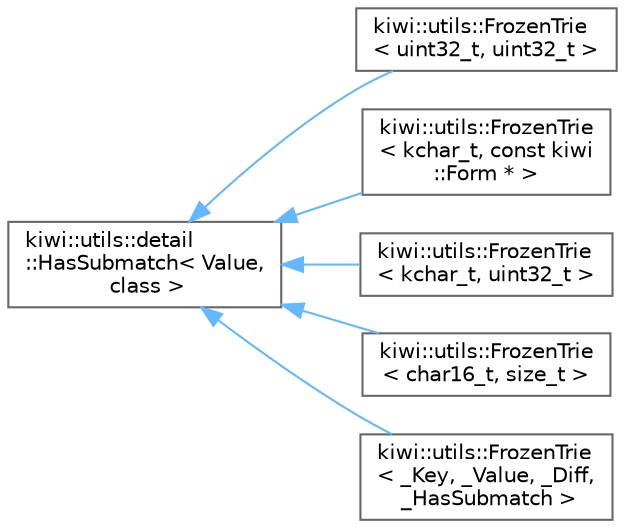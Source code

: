 digraph "Graphical Class Hierarchy"
{
 // LATEX_PDF_SIZE
  bgcolor="transparent";
  edge [fontname=Helvetica,fontsize=10,labelfontname=Helvetica,labelfontsize=10];
  node [fontname=Helvetica,fontsize=10,shape=box,height=0.2,width=0.4];
  rankdir="LR";
  Node0 [id="Node000000",label="kiwi::utils::detail\l::HasSubmatch\< Value,\l class \>",height=0.2,width=0.4,color="grey40", fillcolor="white", style="filled",URL="$structkiwi_1_1utils_1_1detail_1_1HasSubmatch.html",tooltip=" "];
  Node0 -> Node1 [id="edge13_Node000000_Node000001",dir="back",color="steelblue1",style="solid",tooltip=" "];
  Node1 [id="Node000001",label="kiwi::utils::FrozenTrie\l\< uint32_t, uint32_t \>",height=0.2,width=0.4,color="grey40", fillcolor="white", style="filled",URL="$classkiwi_1_1utils_1_1FrozenTrie.html",tooltip=" "];
  Node0 -> Node2 [id="edge14_Node000000_Node000002",dir="back",color="steelblue1",style="solid",tooltip=" "];
  Node2 [id="Node000002",label="kiwi::utils::FrozenTrie\l\< kchar_t, const kiwi\l::Form * \>",height=0.2,width=0.4,color="grey40", fillcolor="white", style="filled",URL="$classkiwi_1_1utils_1_1FrozenTrie.html",tooltip=" "];
  Node0 -> Node3 [id="edge15_Node000000_Node000003",dir="back",color="steelblue1",style="solid",tooltip=" "];
  Node3 [id="Node000003",label="kiwi::utils::FrozenTrie\l\< kchar_t, uint32_t \>",height=0.2,width=0.4,color="grey40", fillcolor="white", style="filled",URL="$classkiwi_1_1utils_1_1FrozenTrie.html",tooltip=" "];
  Node0 -> Node4 [id="edge16_Node000000_Node000004",dir="back",color="steelblue1",style="solid",tooltip=" "];
  Node4 [id="Node000004",label="kiwi::utils::FrozenTrie\l\< char16_t, size_t \>",height=0.2,width=0.4,color="grey40", fillcolor="white", style="filled",URL="$classkiwi_1_1utils_1_1FrozenTrie.html",tooltip=" "];
  Node0 -> Node5 [id="edge17_Node000000_Node000005",dir="back",color="steelblue1",style="solid",tooltip=" "];
  Node5 [id="Node000005",label="kiwi::utils::FrozenTrie\l\< _Key, _Value, _Diff,\l _HasSubmatch \>",height=0.2,width=0.4,color="grey40", fillcolor="white", style="filled",URL="$classkiwi_1_1utils_1_1FrozenTrie.html",tooltip=" "];
}
